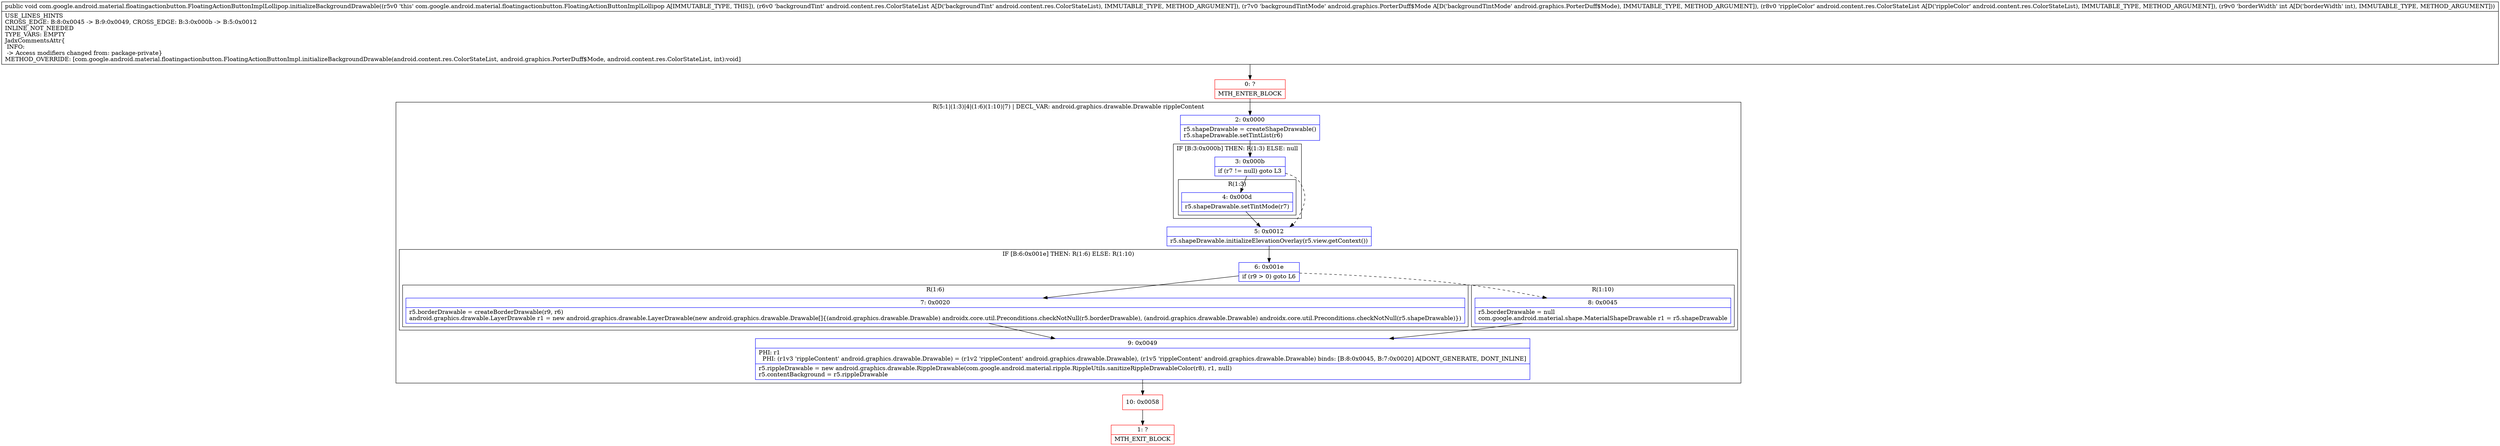 digraph "CFG forcom.google.android.material.floatingactionbutton.FloatingActionButtonImplLollipop.initializeBackgroundDrawable(Landroid\/content\/res\/ColorStateList;Landroid\/graphics\/PorterDuff$Mode;Landroid\/content\/res\/ColorStateList;I)V" {
subgraph cluster_Region_1887546377 {
label = "R(5:1|(1:3)|4|(1:6)(1:10)|7) | DECL_VAR: android.graphics.drawable.Drawable rippleContent\l";
node [shape=record,color=blue];
Node_2 [shape=record,label="{2\:\ 0x0000|r5.shapeDrawable = createShapeDrawable()\lr5.shapeDrawable.setTintList(r6)\l}"];
subgraph cluster_IfRegion_1919494351 {
label = "IF [B:3:0x000b] THEN: R(1:3) ELSE: null";
node [shape=record,color=blue];
Node_3 [shape=record,label="{3\:\ 0x000b|if (r7 != null) goto L3\l}"];
subgraph cluster_Region_1896510597 {
label = "R(1:3)";
node [shape=record,color=blue];
Node_4 [shape=record,label="{4\:\ 0x000d|r5.shapeDrawable.setTintMode(r7)\l}"];
}
}
Node_5 [shape=record,label="{5\:\ 0x0012|r5.shapeDrawable.initializeElevationOverlay(r5.view.getContext())\l}"];
subgraph cluster_IfRegion_143821199 {
label = "IF [B:6:0x001e] THEN: R(1:6) ELSE: R(1:10)";
node [shape=record,color=blue];
Node_6 [shape=record,label="{6\:\ 0x001e|if (r9 \> 0) goto L6\l}"];
subgraph cluster_Region_561814639 {
label = "R(1:6)";
node [shape=record,color=blue];
Node_7 [shape=record,label="{7\:\ 0x0020|r5.borderDrawable = createBorderDrawable(r9, r6)\landroid.graphics.drawable.LayerDrawable r1 = new android.graphics.drawable.LayerDrawable(new android.graphics.drawable.Drawable[]\{(android.graphics.drawable.Drawable) androidx.core.util.Preconditions.checkNotNull(r5.borderDrawable), (android.graphics.drawable.Drawable) androidx.core.util.Preconditions.checkNotNull(r5.shapeDrawable)\})\l}"];
}
subgraph cluster_Region_1767677982 {
label = "R(1:10)";
node [shape=record,color=blue];
Node_8 [shape=record,label="{8\:\ 0x0045|r5.borderDrawable = null\lcom.google.android.material.shape.MaterialShapeDrawable r1 = r5.shapeDrawable\l}"];
}
}
Node_9 [shape=record,label="{9\:\ 0x0049|PHI: r1 \l  PHI: (r1v3 'rippleContent' android.graphics.drawable.Drawable) = (r1v2 'rippleContent' android.graphics.drawable.Drawable), (r1v5 'rippleContent' android.graphics.drawable.Drawable) binds: [B:8:0x0045, B:7:0x0020] A[DONT_GENERATE, DONT_INLINE]\l|r5.rippleDrawable = new android.graphics.drawable.RippleDrawable(com.google.android.material.ripple.RippleUtils.sanitizeRippleDrawableColor(r8), r1, null)\lr5.contentBackground = r5.rippleDrawable\l}"];
}
Node_0 [shape=record,color=red,label="{0\:\ ?|MTH_ENTER_BLOCK\l}"];
Node_10 [shape=record,color=red,label="{10\:\ 0x0058}"];
Node_1 [shape=record,color=red,label="{1\:\ ?|MTH_EXIT_BLOCK\l}"];
MethodNode[shape=record,label="{public void com.google.android.material.floatingactionbutton.FloatingActionButtonImplLollipop.initializeBackgroundDrawable((r5v0 'this' com.google.android.material.floatingactionbutton.FloatingActionButtonImplLollipop A[IMMUTABLE_TYPE, THIS]), (r6v0 'backgroundTint' android.content.res.ColorStateList A[D('backgroundTint' android.content.res.ColorStateList), IMMUTABLE_TYPE, METHOD_ARGUMENT]), (r7v0 'backgroundTintMode' android.graphics.PorterDuff$Mode A[D('backgroundTintMode' android.graphics.PorterDuff$Mode), IMMUTABLE_TYPE, METHOD_ARGUMENT]), (r8v0 'rippleColor' android.content.res.ColorStateList A[D('rippleColor' android.content.res.ColorStateList), IMMUTABLE_TYPE, METHOD_ARGUMENT]), (r9v0 'borderWidth' int A[D('borderWidth' int), IMMUTABLE_TYPE, METHOD_ARGUMENT]))  | USE_LINES_HINTS\lCROSS_EDGE: B:8:0x0045 \-\> B:9:0x0049, CROSS_EDGE: B:3:0x000b \-\> B:5:0x0012\lINLINE_NOT_NEEDED\lTYPE_VARS: EMPTY\lJadxCommentsAttr\{\l INFO: \l \-\> Access modifiers changed from: package\-private\}\lMETHOD_OVERRIDE: [com.google.android.material.floatingactionbutton.FloatingActionButtonImpl.initializeBackgroundDrawable(android.content.res.ColorStateList, android.graphics.PorterDuff$Mode, android.content.res.ColorStateList, int):void]\l}"];
MethodNode -> Node_0;Node_2 -> Node_3;
Node_3 -> Node_4;
Node_3 -> Node_5[style=dashed];
Node_4 -> Node_5;
Node_5 -> Node_6;
Node_6 -> Node_7;
Node_6 -> Node_8[style=dashed];
Node_7 -> Node_9;
Node_8 -> Node_9;
Node_9 -> Node_10;
Node_0 -> Node_2;
Node_10 -> Node_1;
}


